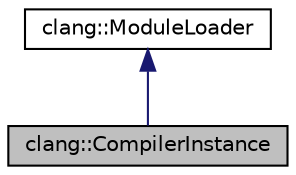 digraph "clang::CompilerInstance"
{
 // LATEX_PDF_SIZE
  bgcolor="transparent";
  edge [fontname="Helvetica",fontsize="10",labelfontname="Helvetica",labelfontsize="10"];
  node [fontname="Helvetica",fontsize="10",shape=record];
  Node1 [label="clang::CompilerInstance",height=0.2,width=0.4,color="black", fillcolor="grey75", style="filled", fontcolor="black",tooltip="CompilerInstance - Helper class for managing a single instance of the Clang compiler."];
  Node2 -> Node1 [dir="back",color="midnightblue",fontsize="10",style="solid",fontname="Helvetica"];
  Node2 [label="clang::ModuleLoader",height=0.2,width=0.4,color="black",URL="$classclang_1_1ModuleLoader.html",tooltip="Abstract interface for a module loader."];
}
